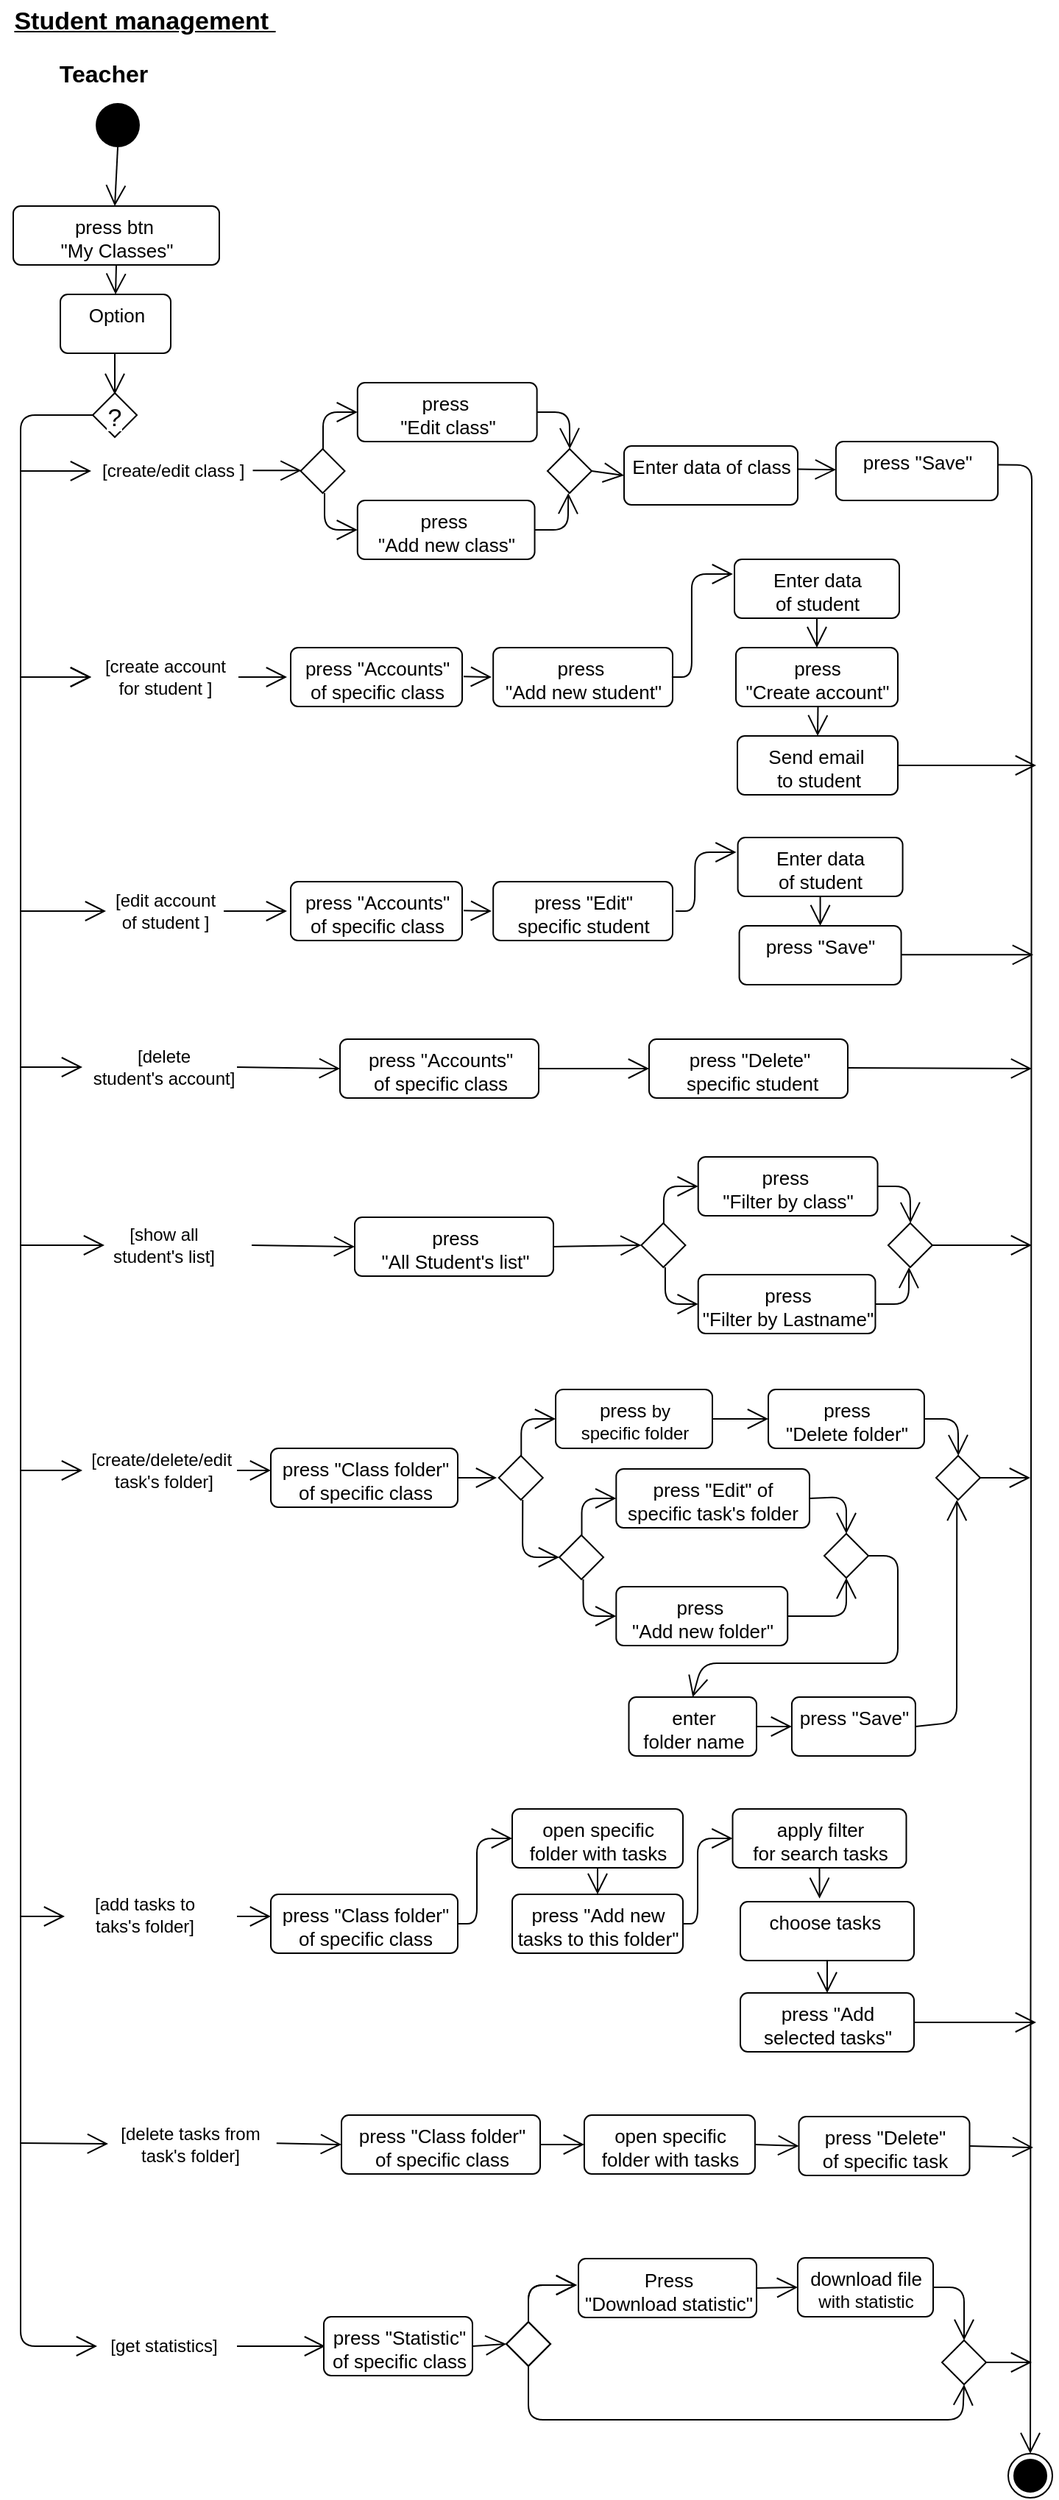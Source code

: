 <mxfile version="13.9.9" type="device"><diagram id="vsIgPHXi0XzkKGGUzVSR" name="Page-1"><mxGraphModel dx="2114" dy="584" grid="1" gridSize="10" guides="1" tooltips="1" connect="1" arrows="1" fold="1" page="1" pageScale="1" pageWidth="850" pageHeight="1100" math="0" shadow="0"><root><mxCell id="0"/><mxCell id="1" parent="0"/><mxCell id="y05zA0hylT6nxcdaUbQ_-1" value="Student management&amp;nbsp;" style="text;html=1;align=center;verticalAlign=middle;resizable=0;points=[];autosize=1;fontSize=17;fontStyle=5" vertex="1" parent="1"><mxGeometry x="-11.04" y="1000" width="190" height="30" as="geometry"/></mxCell><mxCell id="y05zA0hylT6nxcdaUbQ_-2" value="" style="ellipse;fillColor=#000000;strokeColor=none;labelBackgroundColor=#FFFFFF;fontSize=17;" vertex="1" parent="1"><mxGeometry x="51" y="1070" width="30" height="30" as="geometry"/></mxCell><mxCell id="y05zA0hylT6nxcdaUbQ_-3" value="" style="endArrow=open;endFill=1;endSize=12;html=1;fontSize=17;" edge="1" parent="1" source="y05zA0hylT6nxcdaUbQ_-4"><mxGeometry width="160" relative="1" as="geometry"><mxPoint x="8" y="1460" as="sourcePoint"/><mxPoint x="181" y="1460" as="targetPoint"/></mxGeometry></mxCell><mxCell id="y05zA0hylT6nxcdaUbQ_-4" value="[create account&lt;br&gt;&amp;nbsp;for student ]&amp;nbsp;" style="text;html=1;align=center;verticalAlign=middle;resizable=0;points=[];autosize=1;" vertex="1" parent="1"><mxGeometry x="48" y="1445" width="100" height="30" as="geometry"/></mxCell><mxCell id="y05zA0hylT6nxcdaUbQ_-5" value="" style="endArrow=open;endFill=1;endSize=12;html=1;fontSize=17;" edge="1" parent="1" target="y05zA0hylT6nxcdaUbQ_-4"><mxGeometry width="160" relative="1" as="geometry"><mxPoint x="8" y="1460" as="sourcePoint"/><mxPoint x="208" y="1460" as="targetPoint"/></mxGeometry></mxCell><mxCell id="y05zA0hylT6nxcdaUbQ_-6" value="" style="endArrow=open;endFill=1;endSize=12;html=1;fontSize=17;" edge="1" parent="1"><mxGeometry width="160" relative="1" as="geometry"><mxPoint y="1460" as="sourcePoint"/><mxPoint x="48" y="1460" as="targetPoint"/></mxGeometry></mxCell><mxCell id="y05zA0hylT6nxcdaUbQ_-7" value="" style="endArrow=open;endFill=1;endSize=12;html=1;fontSize=17;entryX=0;entryY=0.5;entryDx=0;entryDy=0;" edge="1" parent="1" target="y05zA0hylT6nxcdaUbQ_-15"><mxGeometry width="160" relative="1" as="geometry"><mxPoint x="147" y="1725" as="sourcePoint"/><mxPoint x="207" y="1725" as="targetPoint"/></mxGeometry></mxCell><mxCell id="y05zA0hylT6nxcdaUbQ_-8" value="" style="endArrow=open;endFill=1;endSize=12;html=1;fontSize=17;" edge="1" parent="1" target="y05zA0hylT6nxcdaUbQ_-9"><mxGeometry width="160" relative="1" as="geometry"><mxPoint y="1725" as="sourcePoint"/><mxPoint x="207" y="1725" as="targetPoint"/></mxGeometry></mxCell><mxCell id="y05zA0hylT6nxcdaUbQ_-9" value="[delete &lt;br&gt;student's account]" style="text;html=1;align=center;verticalAlign=middle;resizable=0;points=[];autosize=1;" vertex="1" parent="1"><mxGeometry x="42" y="1710" width="110" height="30" as="geometry"/></mxCell><mxCell id="y05zA0hylT6nxcdaUbQ_-10" value="" style="endArrow=open;endFill=1;endSize=12;html=1;fontSize=17;" edge="1" parent="1" target="y05zA0hylT6nxcdaUbQ_-11"><mxGeometry width="160" relative="1" as="geometry"><mxPoint y="1846" as="sourcePoint"/><mxPoint x="207" y="1846" as="targetPoint"/></mxGeometry></mxCell><mxCell id="y05zA0hylT6nxcdaUbQ_-11" value="[show all &lt;br&gt;student's list]" style="text;html=1;align=center;verticalAlign=middle;resizable=0;points=[];autosize=1;" vertex="1" parent="1"><mxGeometry x="57" y="1831" width="80" height="30" as="geometry"/></mxCell><mxCell id="y05zA0hylT6nxcdaUbQ_-12" value="&lt;span style=&quot;font-size: 13px&quot;&gt;press &quot;Delete&quot;&lt;br&gt;&amp;nbsp;specific student&lt;br&gt;&lt;/span&gt;" style="html=1;align=center;verticalAlign=top;rounded=1;absoluteArcSize=1;arcSize=10;dashed=0;" vertex="1" parent="1"><mxGeometry x="427" y="1706" width="135" height="40" as="geometry"/></mxCell><mxCell id="y05zA0hylT6nxcdaUbQ_-13" value="&lt;span style=&quot;font-size: 13px&quot;&gt;Send email&amp;nbsp;&lt;br&gt;to student&lt;br&gt;&lt;/span&gt;" style="html=1;align=center;verticalAlign=top;rounded=1;absoluteArcSize=1;arcSize=10;dashed=0;" vertex="1" parent="1"><mxGeometry x="487" y="1500" width="109" height="40" as="geometry"/></mxCell><mxCell id="y05zA0hylT6nxcdaUbQ_-14" value="" style="endArrow=open;endFill=1;endSize=12;html=1;fontSize=17;exitX=0.5;exitY=1;exitDx=0;exitDy=0;entryX=0.5;entryY=0;entryDx=0;entryDy=0;" edge="1" parent="1" target="y05zA0hylT6nxcdaUbQ_-13"><mxGeometry width="160" relative="1" as="geometry"><mxPoint x="542.0" y="1460" as="sourcePoint"/><mxPoint x="505.96" y="1430" as="targetPoint"/></mxGeometry></mxCell><mxCell id="y05zA0hylT6nxcdaUbQ_-15" value="&lt;span style=&quot;font-size: 13px&quot;&gt;press &quot;Accounts&quot;&lt;/span&gt;&lt;br style=&quot;font-size: 13px&quot;&gt;&lt;span style=&quot;font-size: 13px&quot;&gt;of specific class&lt;/span&gt;&lt;span style=&quot;font-size: 13px&quot;&gt;&lt;br&gt;&lt;/span&gt;" style="html=1;align=center;verticalAlign=top;rounded=1;absoluteArcSize=1;arcSize=10;dashed=0;" vertex="1" parent="1"><mxGeometry x="217" y="1706" width="135" height="40" as="geometry"/></mxCell><mxCell id="y05zA0hylT6nxcdaUbQ_-16" value="" style="endArrow=open;endFill=1;endSize=12;html=1;fontSize=17;exitX=1;exitY=0.5;exitDx=0;exitDy=0;entryX=0;entryY=0.5;entryDx=0;entryDy=0;" edge="1" parent="1" source="y05zA0hylT6nxcdaUbQ_-15" target="y05zA0hylT6nxcdaUbQ_-12"><mxGeometry width="160" relative="1" as="geometry"><mxPoint x="137" y="1641" as="sourcePoint"/><mxPoint x="297" y="1641" as="targetPoint"/></mxGeometry></mxCell><mxCell id="y05zA0hylT6nxcdaUbQ_-17" value="" style="endArrow=open;endFill=1;endSize=12;html=1;fontSize=17;" edge="1" parent="1"><mxGeometry width="160" relative="1" as="geometry"><mxPoint x="147" y="2302" as="sourcePoint"/><mxPoint x="170" y="2302" as="targetPoint"/></mxGeometry></mxCell><mxCell id="y05zA0hylT6nxcdaUbQ_-18" value="" style="endArrow=open;endFill=1;endSize=12;html=1;fontSize=17;" edge="1" parent="1"><mxGeometry width="160" relative="1" as="geometry"><mxPoint y="2302" as="sourcePoint"/><mxPoint x="30" y="2302" as="targetPoint"/></mxGeometry></mxCell><mxCell id="y05zA0hylT6nxcdaUbQ_-19" value="[add tasks to &lt;br&gt;taks's folder]" style="text;html=1;align=center;verticalAlign=middle;resizable=0;points=[];autosize=1;" vertex="1" parent="1"><mxGeometry x="44" y="2286" width="80" height="30" as="geometry"/></mxCell><mxCell id="y05zA0hylT6nxcdaUbQ_-20" value="" style="endArrow=open;endFill=1;endSize=12;html=1;fontSize=17;" edge="1" parent="1"><mxGeometry width="160" relative="1" as="geometry"><mxPoint x="147" y="2594" as="sourcePoint"/><mxPoint x="207" y="2594" as="targetPoint"/></mxGeometry></mxCell><mxCell id="y05zA0hylT6nxcdaUbQ_-21" value="" style="endArrow=open;endFill=1;endSize=12;html=1;fontSize=17;exitX=0;exitY=0.5;exitDx=0;exitDy=0;" edge="1" parent="1" source="y05zA0hylT6nxcdaUbQ_-46" target="y05zA0hylT6nxcdaUbQ_-22"><mxGeometry width="160" relative="1" as="geometry"><mxPoint x="7" y="2535" as="sourcePoint"/><mxPoint x="207" y="2535" as="targetPoint"/><Array as="points"><mxPoint y="1282"/><mxPoint y="2594"/></Array></mxGeometry></mxCell><mxCell id="y05zA0hylT6nxcdaUbQ_-22" value="[get statistics]" style="text;html=1;align=center;verticalAlign=middle;resizable=0;points=[];autosize=1;" vertex="1" parent="1"><mxGeometry x="52" y="2584" width="90" height="20" as="geometry"/></mxCell><mxCell id="y05zA0hylT6nxcdaUbQ_-23" value="&lt;span style=&quot;font-size: 13px&quot;&gt;press &quot;Class folder&quot;&lt;br&gt;of specific class&lt;br&gt;&lt;/span&gt;" style="html=1;align=center;verticalAlign=top;rounded=1;absoluteArcSize=1;arcSize=10;dashed=0;" vertex="1" parent="1"><mxGeometry x="170" y="2287" width="127" height="40" as="geometry"/></mxCell><mxCell id="y05zA0hylT6nxcdaUbQ_-24" value="&lt;span style=&quot;font-size: 13px&quot;&gt;open specific &lt;br&gt;folder with tasks&lt;br&gt;&lt;/span&gt;" style="html=1;align=center;verticalAlign=top;rounded=1;absoluteArcSize=1;arcSize=10;dashed=0;" vertex="1" parent="1"><mxGeometry x="334" y="2229" width="116" height="40" as="geometry"/></mxCell><mxCell id="y05zA0hylT6nxcdaUbQ_-25" value="" style="endArrow=open;endFill=1;endSize=12;html=1;fontSize=17;exitX=1;exitY=0.5;exitDx=0;exitDy=0;entryX=0;entryY=0.5;entryDx=0;entryDy=0;" edge="1" parent="1" source="y05zA0hylT6nxcdaUbQ_-23" target="y05zA0hylT6nxcdaUbQ_-24"><mxGeometry width="160" relative="1" as="geometry"><mxPoint x="306" y="2301.58" as="sourcePoint"/><mxPoint x="347" y="2302" as="targetPoint"/><Array as="points"><mxPoint x="310" y="2307"/><mxPoint x="310" y="2249"/></Array></mxGeometry></mxCell><mxCell id="y05zA0hylT6nxcdaUbQ_-26" value="&lt;span style=&quot;font-size: 13px&quot;&gt;press &quot;Add new&lt;br&gt;tasks to this folder&quot;&lt;br&gt;&lt;/span&gt;" style="html=1;align=center;verticalAlign=top;rounded=1;absoluteArcSize=1;arcSize=10;dashed=0;" vertex="1" parent="1"><mxGeometry x="334" y="2287" width="116" height="40" as="geometry"/></mxCell><mxCell id="y05zA0hylT6nxcdaUbQ_-27" value="" style="endArrow=open;endFill=1;endSize=12;html=1;fontSize=17;exitX=0.5;exitY=1;exitDx=0;exitDy=0;" edge="1" parent="1" source="y05zA0hylT6nxcdaUbQ_-24" target="y05zA0hylT6nxcdaUbQ_-26"><mxGeometry width="160" relative="1" as="geometry"><mxPoint x="451.0" y="2301.58" as="sourcePoint"/><mxPoint x="492" y="2302" as="targetPoint"/></mxGeometry></mxCell><mxCell id="y05zA0hylT6nxcdaUbQ_-28" value="" style="rhombus;labelBackgroundColor=#FFFFFF;strokeWidth=1;fillColor=none;fontSize=17;" vertex="1" parent="1"><mxGeometry x="626" y="2590" width="30" height="30" as="geometry"/></mxCell><mxCell id="y05zA0hylT6nxcdaUbQ_-29" value="" style="endArrow=open;endFill=1;endSize=12;html=1;fontSize=17;exitX=1;exitY=0.5;exitDx=0;exitDy=0;entryX=0.5;entryY=0;entryDx=0;entryDy=0;" edge="1" parent="1" source="y05zA0hylT6nxcdaUbQ_-117" target="y05zA0hylT6nxcdaUbQ_-28"><mxGeometry width="160" relative="1" as="geometry"><mxPoint x="591" y="2565" as="sourcePoint"/><mxPoint x="456" y="2565" as="targetPoint"/><Array as="points"><mxPoint x="641" y="2554"/></Array></mxGeometry></mxCell><mxCell id="y05zA0hylT6nxcdaUbQ_-30" value="" style="endArrow=open;endFill=1;endSize=12;html=1;fontSize=17;exitX=0.5;exitY=1;exitDx=0;exitDy=0;entryX=0.5;entryY=1;entryDx=0;entryDy=0;" edge="1" parent="1" target="y05zA0hylT6nxcdaUbQ_-28"><mxGeometry width="160" relative="1" as="geometry"><mxPoint x="345" y="2607.5" as="sourcePoint"/><mxPoint x="380" y="2632.5" as="targetPoint"/><Array as="points"><mxPoint x="345" y="2644"/><mxPoint x="640" y="2644"/></Array></mxGeometry></mxCell><mxCell id="y05zA0hylT6nxcdaUbQ_-31" value="" style="endArrow=open;endFill=1;endSize=12;html=1;fontSize=17;exitX=0.5;exitY=0;exitDx=0;exitDy=0;entryX=0;entryY=0.5;entryDx=0;entryDy=0;" edge="1" parent="1" source="y05zA0hylT6nxcdaUbQ_-32"><mxGeometry width="160" relative="1" as="geometry"><mxPoint x="218" y="2552.5" as="sourcePoint"/><mxPoint x="378" y="2552.5" as="targetPoint"/><Array as="points"><mxPoint x="345" y="2552.5"/></Array></mxGeometry></mxCell><mxCell id="y05zA0hylT6nxcdaUbQ_-32" value="" style="rhombus;labelBackgroundColor=#FFFFFF;strokeWidth=1;fillColor=none;fontSize=17;" vertex="1" parent="1"><mxGeometry x="330" y="2577.5" width="30" height="30" as="geometry"/></mxCell><mxCell id="y05zA0hylT6nxcdaUbQ_-33" value="&lt;span style=&quot;font-size: 13px&quot;&gt;Press &lt;br&gt;&quot;Download statistic&quot;&lt;/span&gt;" style="html=1;align=center;verticalAlign=top;rounded=1;absoluteArcSize=1;arcSize=10;dashed=0;" vertex="1" parent="1"><mxGeometry x="379" y="2534.5" width="121" height="40" as="geometry"/></mxCell><mxCell id="y05zA0hylT6nxcdaUbQ_-34" value="&lt;span style=&quot;font-size: 13px&quot;&gt;press &quot;Statistic&quot;&lt;/span&gt;&lt;br style=&quot;font-size: 13px&quot;&gt;&lt;span style=&quot;font-size: 13px&quot;&gt;of specific class&lt;/span&gt;&lt;span style=&quot;font-size: 13px&quot;&gt;&lt;br&gt;&lt;/span&gt;" style="html=1;align=center;verticalAlign=top;rounded=1;absoluteArcSize=1;arcSize=10;dashed=0;" vertex="1" parent="1"><mxGeometry x="206" y="2574" width="101" height="40" as="geometry"/></mxCell><mxCell id="y05zA0hylT6nxcdaUbQ_-35" value="" style="endArrow=open;endFill=1;endSize=12;html=1;fontSize=17;exitX=0.997;exitY=0.394;exitDx=0;exitDy=0;exitPerimeter=0;" edge="1" parent="1" source="y05zA0hylT6nxcdaUbQ_-119" target="y05zA0hylT6nxcdaUbQ_-40"><mxGeometry width="160" relative="1" as="geometry"><mxPoint x="438" y="1520" as="sourcePoint"/><mxPoint x="688" y="2070" as="targetPoint"/><Array as="points"><mxPoint x="687" y="1316"/></Array></mxGeometry></mxCell><mxCell id="y05zA0hylT6nxcdaUbQ_-36" value="" style="endArrow=open;endFill=1;endSize=12;html=1;fontSize=17;" edge="1" parent="1"><mxGeometry width="160" relative="1" as="geometry"><mxPoint x="562" y="1725.5" as="sourcePoint"/><mxPoint x="687" y="1726" as="targetPoint"/></mxGeometry></mxCell><mxCell id="y05zA0hylT6nxcdaUbQ_-37" value="" style="endArrow=open;endFill=1;endSize=12;html=1;fontSize=17;exitX=1;exitY=0.5;exitDx=0;exitDy=0;" edge="1" parent="1" source="y05zA0hylT6nxcdaUbQ_-79"><mxGeometry width="160" relative="1" as="geometry"><mxPoint x="577" y="1846" as="sourcePoint"/><mxPoint x="687" y="1846" as="targetPoint"/></mxGeometry></mxCell><mxCell id="y05zA0hylT6nxcdaUbQ_-38" value="" style="endArrow=open;endFill=1;endSize=12;html=1;fontSize=17;exitX=0.5;exitY=1;exitDx=0;exitDy=0;entryX=0.5;entryY=0;entryDx=0;entryDy=0;" edge="1" parent="1" source="y05zA0hylT6nxcdaUbQ_-42" target="y05zA0hylT6nxcdaUbQ_-105"><mxGeometry width="160" relative="1" as="geometry"><mxPoint x="602" y="2364.71" as="sourcePoint"/><mxPoint x="691" y="2370" as="targetPoint"/></mxGeometry></mxCell><mxCell id="y05zA0hylT6nxcdaUbQ_-39" value="" style="endArrow=open;endFill=1;endSize=12;html=1;fontSize=17;exitX=1;exitY=0.5;exitDx=0;exitDy=0;" edge="1" parent="1" source="y05zA0hylT6nxcdaUbQ_-28"><mxGeometry width="160" relative="1" as="geometry"><mxPoint x="650" y="2605" as="sourcePoint"/><mxPoint x="687" y="2605" as="targetPoint"/></mxGeometry></mxCell><mxCell id="y05zA0hylT6nxcdaUbQ_-40" value="" style="ellipse;html=1;shape=endState;fillColor=#000000;strokeColor=#000000;" vertex="1" parent="1"><mxGeometry x="671" y="2667" width="30" height="30" as="geometry"/></mxCell><mxCell id="y05zA0hylT6nxcdaUbQ_-41" value="Teacher" style="text;html=1;align=center;verticalAlign=middle;resizable=0;points=[];autosize=1;fontSize=16;fontStyle=1" vertex="1" parent="1"><mxGeometry x="15.71" y="1040" width="80" height="20" as="geometry"/></mxCell><mxCell id="y05zA0hylT6nxcdaUbQ_-42" value="&lt;span style=&quot;font-size: 13px&quot;&gt;choose tasks&amp;nbsp;&lt;br&gt;&lt;/span&gt;" style="html=1;align=center;verticalAlign=top;rounded=1;absoluteArcSize=1;arcSize=10;dashed=0;" vertex="1" parent="1"><mxGeometry x="489" y="2292" width="118" height="40" as="geometry"/></mxCell><mxCell id="y05zA0hylT6nxcdaUbQ_-43" value="" style="endArrow=open;endFill=1;endSize=12;html=1;fontSize=17;exitX=1;exitY=0.5;exitDx=0;exitDy=0;entryX=0;entryY=0.5;entryDx=0;entryDy=0;" edge="1" parent="1" source="y05zA0hylT6nxcdaUbQ_-26" target="y05zA0hylT6nxcdaUbQ_-138"><mxGeometry width="160" relative="1" as="geometry"><mxPoint x="597" y="2301.71" as="sourcePoint"/><mxPoint x="687" y="2302.0" as="targetPoint"/><Array as="points"><mxPoint x="460" y="2307"/><mxPoint x="460" y="2249"/></Array></mxGeometry></mxCell><mxCell id="y05zA0hylT6nxcdaUbQ_-44" value="" style="rhombus;labelBackgroundColor=#FFFFFF;strokeWidth=1;fillColor=none;fontSize=17;" vertex="1" parent="1"><mxGeometry x="330" y="2577.5" width="30" height="30" as="geometry"/></mxCell><mxCell id="y05zA0hylT6nxcdaUbQ_-45" value="" style="endArrow=open;endFill=1;endSize=12;html=1;fontSize=17;exitX=0.5;exitY=0;exitDx=0;exitDy=0;entryX=0;entryY=0.5;entryDx=0;entryDy=0;" edge="1" parent="1" source="y05zA0hylT6nxcdaUbQ_-44"><mxGeometry width="160" relative="1" as="geometry"><mxPoint x="218" y="2552.5" as="sourcePoint"/><mxPoint x="378" y="2552.5" as="targetPoint"/><Array as="points"><mxPoint x="345" y="2552.5"/></Array></mxGeometry></mxCell><mxCell id="y05zA0hylT6nxcdaUbQ_-46" value="?" style="rhombus;labelBackgroundColor=#FFFFFF;strokeWidth=1;fillColor=none;fontSize=17;" vertex="1" parent="1"><mxGeometry x="49" y="1267" width="30" height="30" as="geometry"/></mxCell><mxCell id="y05zA0hylT6nxcdaUbQ_-47" value="&lt;span style=&quot;font-size: 13px&quot;&gt;Option&lt;/span&gt;" style="html=1;align=center;verticalAlign=top;rounded=1;absoluteArcSize=1;arcSize=10;dashed=0;" vertex="1" parent="1"><mxGeometry x="27" y="1200" width="75" height="40" as="geometry"/></mxCell><mxCell id="y05zA0hylT6nxcdaUbQ_-48" value="" style="endArrow=open;endFill=1;endSize=12;html=1;fontSize=17;exitX=0.5;exitY=1;exitDx=0;exitDy=0;" edge="1" parent="1"><mxGeometry width="160" relative="1" as="geometry"><mxPoint x="66" y="1100" as="sourcePoint"/><mxPoint x="64" y="1140" as="targetPoint"/></mxGeometry></mxCell><mxCell id="y05zA0hylT6nxcdaUbQ_-49" value="" style="endArrow=open;endFill=1;endSize=12;html=1;fontSize=17;" edge="1" parent="1"><mxGeometry width="160" relative="1" as="geometry"><mxPoint x="64" y="1240" as="sourcePoint"/><mxPoint x="64" y="1268" as="targetPoint"/></mxGeometry></mxCell><mxCell id="y05zA0hylT6nxcdaUbQ_-50" value="&lt;span style=&quot;font-size: 13px&quot;&gt;press btn&amp;nbsp;&lt;br&gt;&quot;My Classes&quot;&lt;br&gt;&lt;/span&gt;" style="html=1;align=center;verticalAlign=top;rounded=1;absoluteArcSize=1;arcSize=10;dashed=0;" vertex="1" parent="1"><mxGeometry x="-5" y="1140" width="140" height="40" as="geometry"/></mxCell><mxCell id="y05zA0hylT6nxcdaUbQ_-51" value="" style="endArrow=open;endFill=1;endSize=12;html=1;fontSize=17;exitX=0.5;exitY=1;exitDx=0;exitDy=0;entryX=0.5;entryY=0;entryDx=0;entryDy=0;" edge="1" parent="1" source="y05zA0hylT6nxcdaUbQ_-50" target="y05zA0hylT6nxcdaUbQ_-47"><mxGeometry width="160" relative="1" as="geometry"><mxPoint x="74" y="1250" as="sourcePoint"/><mxPoint x="74" y="1278" as="targetPoint"/></mxGeometry></mxCell><mxCell id="y05zA0hylT6nxcdaUbQ_-52" value="" style="endArrow=open;endFill=1;endSize=12;html=1;fontSize=17;" edge="1" parent="1"><mxGeometry width="160" relative="1" as="geometry"><mxPoint y="1320" as="sourcePoint"/><mxPoint x="48" y="1320" as="targetPoint"/></mxGeometry></mxCell><mxCell id="y05zA0hylT6nxcdaUbQ_-53" value="[create/edit class ]&amp;nbsp;" style="text;html=1;align=center;verticalAlign=middle;resizable=0;points=[];autosize=1;" vertex="1" parent="1"><mxGeometry x="44.75" y="1310" width="120" height="20" as="geometry"/></mxCell><mxCell id="y05zA0hylT6nxcdaUbQ_-54" value="" style="endArrow=open;endFill=1;endSize=12;html=1;fontSize=17;" edge="1" parent="1"><mxGeometry width="160" relative="1" as="geometry"><mxPoint x="157.75" y="1319.66" as="sourcePoint"/><mxPoint x="190.75" y="1319.66" as="targetPoint"/></mxGeometry></mxCell><mxCell id="y05zA0hylT6nxcdaUbQ_-55" value="&lt;span style=&quot;font-size: 13px&quot;&gt;Enter data of class&lt;/span&gt;" style="html=1;align=center;verticalAlign=top;rounded=1;absoluteArcSize=1;arcSize=10;dashed=0;" vertex="1" parent="1"><mxGeometry x="410" y="1303" width="118" height="40" as="geometry"/></mxCell><mxCell id="y05zA0hylT6nxcdaUbQ_-56" value="" style="endArrow=open;endFill=1;endSize=12;html=1;fontSize=17;entryX=0;entryY=0.5;entryDx=0;entryDy=0;exitX=1;exitY=0.5;exitDx=0;exitDy=0;" edge="1" parent="1" source="y05zA0hylT6nxcdaUbQ_-121" target="y05zA0hylT6nxcdaUbQ_-55"><mxGeometry width="160" relative="1" as="geometry"><mxPoint x="360" y="1360" as="sourcePoint"/><mxPoint x="343" y="1319.66" as="targetPoint"/></mxGeometry></mxCell><mxCell id="y05zA0hylT6nxcdaUbQ_-57" value="&lt;span style=&quot;font-size: 13px&quot;&gt;press &quot;Accounts&quot;&lt;br&gt;of specific class&lt;br&gt;&lt;/span&gt;" style="html=1;align=center;verticalAlign=top;rounded=1;absoluteArcSize=1;arcSize=10;dashed=0;" vertex="1" parent="1"><mxGeometry x="183.5" y="1440" width="116.5" height="40" as="geometry"/></mxCell><mxCell id="y05zA0hylT6nxcdaUbQ_-58" value="" style="endArrow=open;endFill=1;endSize=12;html=1;fontSize=17;" edge="1" parent="1"><mxGeometry width="160" relative="1" as="geometry"><mxPoint x="301" y="1459.66" as="sourcePoint"/><mxPoint x="320" y="1460" as="targetPoint"/></mxGeometry></mxCell><mxCell id="y05zA0hylT6nxcdaUbQ_-59" value="" style="endArrow=open;endFill=1;endSize=12;html=1;fontSize=17;exitX=1;exitY=0.5;exitDx=0;exitDy=0;" edge="1" parent="1" source="y05zA0hylT6nxcdaUbQ_-13"><mxGeometry width="160" relative="1" as="geometry"><mxPoint x="971.5" y="1230" as="sourcePoint"/><mxPoint x="690" y="1520" as="targetPoint"/></mxGeometry></mxCell><mxCell id="y05zA0hylT6nxcdaUbQ_-60" value="&lt;span style=&quot;font-size: 13px&quot;&gt;press&amp;nbsp;&lt;/span&gt;&lt;br style=&quot;font-size: 13px&quot;&gt;&lt;span style=&quot;font-size: 13px&quot;&gt;&quot;Add new student&quot;&lt;/span&gt;" style="html=1;align=center;verticalAlign=top;rounded=1;absoluteArcSize=1;arcSize=10;dashed=0;" vertex="1" parent="1"><mxGeometry x="321.09" y="1440" width="121.91" height="40" as="geometry"/></mxCell><mxCell id="y05zA0hylT6nxcdaUbQ_-61" value="&lt;span style=&quot;font-size: 13px&quot;&gt;Enter data &lt;br&gt;of student&lt;/span&gt;" style="html=1;align=center;verticalAlign=top;rounded=1;absoluteArcSize=1;arcSize=10;dashed=0;" vertex="1" parent="1"><mxGeometry x="485" y="1380" width="112" height="40" as="geometry"/></mxCell><mxCell id="y05zA0hylT6nxcdaUbQ_-62" value="&lt;span style=&quot;font-size: 13px&quot;&gt;press &lt;br&gt;&quot;Create account&quot;&lt;/span&gt;" style="html=1;align=center;verticalAlign=top;rounded=1;absoluteArcSize=1;arcSize=10;dashed=0;" vertex="1" parent="1"><mxGeometry x="486" y="1440" width="110" height="40" as="geometry"/></mxCell><mxCell id="y05zA0hylT6nxcdaUbQ_-63" value="" style="endArrow=open;endFill=1;endSize=12;html=1;fontSize=17;entryX=0;entryY=0.5;entryDx=0;entryDy=0;exitX=1;exitY=0.5;exitDx=0;exitDy=0;" edge="1" parent="1"><mxGeometry width="160" relative="1" as="geometry"><mxPoint x="442.46" y="1460" as="sourcePoint"/><mxPoint x="483.96" y="1390" as="targetPoint"/><Array as="points"><mxPoint x="455.96" y="1460"/><mxPoint x="455.96" y="1390"/></Array></mxGeometry></mxCell><mxCell id="y05zA0hylT6nxcdaUbQ_-64" value="" style="endArrow=open;endFill=1;endSize=12;html=1;fontSize=17;exitX=0.5;exitY=1;exitDx=0;exitDy=0;" edge="1" parent="1" source="y05zA0hylT6nxcdaUbQ_-61" target="y05zA0hylT6nxcdaUbQ_-62"><mxGeometry width="160" relative="1" as="geometry"><mxPoint x="1057.25" y="1380" as="sourcePoint"/><mxPoint x="1057.85" y="1410" as="targetPoint"/></mxGeometry></mxCell><mxCell id="y05zA0hylT6nxcdaUbQ_-65" value="" style="endArrow=open;endFill=1;endSize=12;html=1;fontSize=17;" edge="1" parent="1" source="y05zA0hylT6nxcdaUbQ_-66"><mxGeometry width="160" relative="1" as="geometry"><mxPoint x="8" y="1619" as="sourcePoint"/><mxPoint x="181" y="1619" as="targetPoint"/></mxGeometry></mxCell><mxCell id="y05zA0hylT6nxcdaUbQ_-66" value="[edit account&lt;br&gt;&amp;nbsp;of student ]&amp;nbsp;" style="text;html=1;align=center;verticalAlign=middle;resizable=0;points=[];autosize=1;" vertex="1" parent="1"><mxGeometry x="58" y="1604" width="80" height="30" as="geometry"/></mxCell><mxCell id="y05zA0hylT6nxcdaUbQ_-67" value="" style="endArrow=open;endFill=1;endSize=12;html=1;fontSize=17;" edge="1" parent="1" target="y05zA0hylT6nxcdaUbQ_-66"><mxGeometry width="160" relative="1" as="geometry"><mxPoint y="1619" as="sourcePoint"/><mxPoint x="208" y="1619" as="targetPoint"/></mxGeometry></mxCell><mxCell id="y05zA0hylT6nxcdaUbQ_-68" value="&lt;span style=&quot;font-size: 13px&quot;&gt;press &quot;Accounts&quot;&lt;br&gt;of specific class&lt;br&gt;&lt;/span&gt;" style="html=1;align=center;verticalAlign=top;rounded=1;absoluteArcSize=1;arcSize=10;dashed=0;" vertex="1" parent="1"><mxGeometry x="183.5" y="1599" width="116.5" height="40" as="geometry"/></mxCell><mxCell id="y05zA0hylT6nxcdaUbQ_-69" value="" style="endArrow=open;endFill=1;endSize=12;html=1;fontSize=17;" edge="1" parent="1"><mxGeometry width="160" relative="1" as="geometry"><mxPoint x="301" y="1618.66" as="sourcePoint"/><mxPoint x="320" y="1619" as="targetPoint"/></mxGeometry></mxCell><mxCell id="y05zA0hylT6nxcdaUbQ_-70" value="" style="endArrow=open;endFill=1;endSize=12;html=1;fontSize=17;exitX=1;exitY=0.5;exitDx=0;exitDy=0;" edge="1" parent="1"><mxGeometry width="160" relative="1" as="geometry"><mxPoint x="594" y="1648.66" as="sourcePoint"/><mxPoint x="688" y="1648.66" as="targetPoint"/></mxGeometry></mxCell><mxCell id="y05zA0hylT6nxcdaUbQ_-71" value="&lt;span style=&quot;font-size: 13px&quot;&gt;press &quot;Edit&quot;&lt;/span&gt;&lt;br style=&quot;font-size: 13px&quot;&gt;&lt;span style=&quot;font-size: 13px&quot;&gt;specific student&lt;/span&gt;" style="html=1;align=center;verticalAlign=top;rounded=1;absoluteArcSize=1;arcSize=10;dashed=0;" vertex="1" parent="1"><mxGeometry x="321.09" y="1599" width="121.91" height="40" as="geometry"/></mxCell><mxCell id="y05zA0hylT6nxcdaUbQ_-72" value="&lt;span style=&quot;font-size: 13px&quot;&gt;Enter data &lt;br&gt;of student&lt;/span&gt;" style="html=1;align=center;verticalAlign=top;rounded=1;absoluteArcSize=1;arcSize=10;dashed=0;" vertex="1" parent="1"><mxGeometry x="487.29" y="1569" width="112" height="40" as="geometry"/></mxCell><mxCell id="y05zA0hylT6nxcdaUbQ_-73" value="&lt;span style=&quot;font-size: 13px&quot;&gt;press &quot;Save&quot;&lt;/span&gt;" style="html=1;align=center;verticalAlign=top;rounded=1;absoluteArcSize=1;arcSize=10;dashed=0;" vertex="1" parent="1"><mxGeometry x="488.29" y="1629" width="110" height="40" as="geometry"/></mxCell><mxCell id="y05zA0hylT6nxcdaUbQ_-74" value="" style="endArrow=open;endFill=1;endSize=12;html=1;fontSize=17;entryX=0;entryY=0.5;entryDx=0;entryDy=0;" edge="1" parent="1"><mxGeometry width="160" relative="1" as="geometry"><mxPoint x="445" y="1619" as="sourcePoint"/><mxPoint x="486.25" y="1579" as="targetPoint"/><Array as="points"><mxPoint x="458" y="1619"/><mxPoint x="458.25" y="1579"/></Array></mxGeometry></mxCell><mxCell id="y05zA0hylT6nxcdaUbQ_-75" value="" style="endArrow=open;endFill=1;endSize=12;html=1;fontSize=17;exitX=0.5;exitY=1;exitDx=0;exitDy=0;" edge="1" parent="1" source="y05zA0hylT6nxcdaUbQ_-72" target="y05zA0hylT6nxcdaUbQ_-73"><mxGeometry width="160" relative="1" as="geometry"><mxPoint x="1059.54" y="1569" as="sourcePoint"/><mxPoint x="1060.14" y="1599" as="targetPoint"/></mxGeometry></mxCell><mxCell id="y05zA0hylT6nxcdaUbQ_-76" value="" style="endArrow=open;endFill=1;endSize=12;html=1;fontSize=17;entryX=0;entryY=0.5;entryDx=0;entryDy=0;" edge="1" parent="1" target="y05zA0hylT6nxcdaUbQ_-77"><mxGeometry width="160" relative="1" as="geometry"><mxPoint x="157" y="1846" as="sourcePoint"/><mxPoint x="217" y="1846" as="targetPoint"/></mxGeometry></mxCell><mxCell id="y05zA0hylT6nxcdaUbQ_-77" value="&lt;span style=&quot;font-size: 13px&quot;&gt;press &lt;br&gt;&quot;All Student's list&quot;&lt;/span&gt;&lt;br style=&quot;font-size: 13px&quot;&gt;&lt;span style=&quot;font-size: 13px&quot;&gt;&lt;br&gt;&lt;/span&gt;" style="html=1;align=center;verticalAlign=top;rounded=1;absoluteArcSize=1;arcSize=10;dashed=0;" vertex="1" parent="1"><mxGeometry x="227" y="1827" width="135" height="40" as="geometry"/></mxCell><mxCell id="y05zA0hylT6nxcdaUbQ_-78" value="" style="endArrow=open;endFill=1;endSize=12;html=1;fontSize=17;exitX=1;exitY=0.5;exitDx=0;exitDy=0;entryX=0;entryY=0.5;entryDx=0;entryDy=0;" edge="1" parent="1" source="y05zA0hylT6nxcdaUbQ_-77" target="y05zA0hylT6nxcdaUbQ_-85"><mxGeometry width="160" relative="1" as="geometry"><mxPoint x="147" y="1762" as="sourcePoint"/><mxPoint x="390" y="1847" as="targetPoint"/></mxGeometry></mxCell><mxCell id="y05zA0hylT6nxcdaUbQ_-79" value="" style="rhombus;labelBackgroundColor=#FFFFFF;strokeWidth=1;fillColor=none;fontSize=17;" vertex="1" parent="1"><mxGeometry x="589.46" y="1831" width="30" height="30" as="geometry"/></mxCell><mxCell id="y05zA0hylT6nxcdaUbQ_-80" value="" style="endArrow=open;endFill=1;endSize=12;html=1;fontSize=17;exitX=1;exitY=0.5;exitDx=0;exitDy=0;entryX=0.5;entryY=0;entryDx=0;entryDy=0;" edge="1" parent="1"><mxGeometry width="160" relative="1" as="geometry"><mxPoint x="579.33" y="1806" as="sourcePoint"/><mxPoint x="604.58" y="1831" as="targetPoint"/><Array as="points"><mxPoint x="604.33" y="1806"/></Array></mxGeometry></mxCell><mxCell id="y05zA0hylT6nxcdaUbQ_-81" value="" style="endArrow=open;endFill=1;endSize=12;html=1;fontSize=17;exitX=1;exitY=0.5;exitDx=0;exitDy=0;entryX=0.5;entryY=1;entryDx=0;entryDy=0;" edge="1" parent="1"><mxGeometry width="160" relative="1" as="geometry"><mxPoint x="580.33" y="1886" as="sourcePoint"/><mxPoint x="603.58" y="1861" as="targetPoint"/><Array as="points"><mxPoint x="603.33" y="1886"/></Array></mxGeometry></mxCell><mxCell id="y05zA0hylT6nxcdaUbQ_-82" value="" style="endArrow=open;endFill=1;endSize=12;html=1;fontSize=17;exitX=0.5;exitY=1;exitDx=0;exitDy=0;entryX=0;entryY=0.5;entryDx=0;entryDy=0;" edge="1" parent="1" target="y05zA0hylT6nxcdaUbQ_-83"><mxGeometry width="160" relative="1" as="geometry"><mxPoint x="437.96" y="1861" as="sourcePoint"/><mxPoint x="462.96" y="1806" as="targetPoint"/><Array as="points"><mxPoint x="437.96" y="1886"/></Array></mxGeometry></mxCell><mxCell id="y05zA0hylT6nxcdaUbQ_-83" value="&lt;span style=&quot;font-size: 13px&quot;&gt;press&lt;br&gt;&quot;Filter by Lastname&quot;&lt;br&gt;&lt;/span&gt;" style="html=1;align=center;verticalAlign=top;rounded=1;absoluteArcSize=1;arcSize=10;dashed=0;" vertex="1" parent="1"><mxGeometry x="460.36" y="1866" width="120.37" height="40" as="geometry"/></mxCell><mxCell id="y05zA0hylT6nxcdaUbQ_-84" value="" style="endArrow=open;endFill=1;endSize=12;html=1;fontSize=17;exitX=0.5;exitY=0;exitDx=0;exitDy=0;entryX=0;entryY=0.5;entryDx=0;entryDy=0;" edge="1" parent="1" target="y05zA0hylT6nxcdaUbQ_-86"><mxGeometry width="160" relative="1" as="geometry"><mxPoint x="436.96" y="1831" as="sourcePoint"/><mxPoint x="469.96" y="1806" as="targetPoint"/><Array as="points"><mxPoint x="436.96" y="1806"/></Array></mxGeometry></mxCell><mxCell id="y05zA0hylT6nxcdaUbQ_-85" value="" style="rhombus;labelBackgroundColor=#FFFFFF;strokeWidth=1;fillColor=none;fontSize=17;" vertex="1" parent="1"><mxGeometry x="421.71" y="1831" width="30" height="30" as="geometry"/></mxCell><mxCell id="y05zA0hylT6nxcdaUbQ_-86" value="&lt;span style=&quot;font-size: 13px&quot;&gt;press&amp;nbsp;&lt;/span&gt;&lt;br style=&quot;font-size: 13px&quot;&gt;&lt;span style=&quot;font-size: 13px&quot;&gt;&quot;Filter by class&quot;&lt;/span&gt;" style="html=1;align=center;verticalAlign=top;rounded=1;absoluteArcSize=1;arcSize=10;dashed=0;" vertex="1" parent="1"><mxGeometry x="460.36" y="1786" width="121.91" height="40" as="geometry"/></mxCell><mxCell id="y05zA0hylT6nxcdaUbQ_-87" value="" style="endArrow=open;endFill=1;endSize=12;html=1;fontSize=17;" edge="1" parent="1"><mxGeometry width="160" relative="1" as="geometry"><mxPoint x="147" y="1999" as="sourcePoint"/><mxPoint x="170" y="1999" as="targetPoint"/></mxGeometry></mxCell><mxCell id="y05zA0hylT6nxcdaUbQ_-88" value="" style="endArrow=open;endFill=1;endSize=12;html=1;fontSize=17;" edge="1" parent="1" target="y05zA0hylT6nxcdaUbQ_-89"><mxGeometry width="160" relative="1" as="geometry"><mxPoint y="1999" as="sourcePoint"/><mxPoint x="207" y="1999" as="targetPoint"/></mxGeometry></mxCell><mxCell id="y05zA0hylT6nxcdaUbQ_-89" value="[create/delete/edit&amp;nbsp;&lt;br&gt;task's folder]" style="text;html=1;align=center;verticalAlign=middle;resizable=0;points=[];autosize=1;" vertex="1" parent="1"><mxGeometry x="42" y="1984" width="110" height="30" as="geometry"/></mxCell><mxCell id="y05zA0hylT6nxcdaUbQ_-90" value="&lt;span style=&quot;font-size: 13px&quot;&gt;press &quot;Class folder&quot;&lt;br&gt;of specific class&lt;br&gt;&lt;/span&gt;" style="html=1;align=center;verticalAlign=top;rounded=1;absoluteArcSize=1;arcSize=10;dashed=0;" vertex="1" parent="1"><mxGeometry x="170" y="1984" width="127" height="40" as="geometry"/></mxCell><mxCell id="y05zA0hylT6nxcdaUbQ_-91" value="" style="endArrow=open;endFill=1;endSize=12;html=1;fontSize=17;exitX=1;exitY=0.5;exitDx=0;exitDy=0;" edge="1" parent="1" source="y05zA0hylT6nxcdaUbQ_-90"><mxGeometry width="160" relative="1" as="geometry"><mxPoint x="306" y="1998.58" as="sourcePoint"/><mxPoint x="323.5" y="2004" as="targetPoint"/></mxGeometry></mxCell><mxCell id="y05zA0hylT6nxcdaUbQ_-92" value="" style="endArrow=open;endFill=1;endSize=12;html=1;fontSize=17;" edge="1" parent="1"><mxGeometry width="160" relative="1" as="geometry"><mxPoint x="652" y="2004" as="sourcePoint"/><mxPoint x="686" y="2004" as="targetPoint"/></mxGeometry></mxCell><mxCell id="y05zA0hylT6nxcdaUbQ_-93" value="" style="rhombus;labelBackgroundColor=#FFFFFF;strokeWidth=1;fillColor=none;fontSize=17;" vertex="1" parent="1"><mxGeometry x="622.0" y="1989" width="30" height="30" as="geometry"/></mxCell><mxCell id="y05zA0hylT6nxcdaUbQ_-94" value="" style="endArrow=open;endFill=1;endSize=12;html=1;fontSize=17;exitX=1;exitY=0.5;exitDx=0;exitDy=0;entryX=0.5;entryY=0;entryDx=0;entryDy=0;" edge="1" parent="1"><mxGeometry width="160" relative="1" as="geometry"><mxPoint x="611.87" y="1964" as="sourcePoint"/><mxPoint x="637.12" y="1989" as="targetPoint"/><Array as="points"><mxPoint x="636.87" y="1964"/></Array></mxGeometry></mxCell><mxCell id="y05zA0hylT6nxcdaUbQ_-95" value="" style="endArrow=open;endFill=1;endSize=12;html=1;fontSize=17;entryX=0.5;entryY=1;entryDx=0;entryDy=0;exitX=1;exitY=0.5;exitDx=0;exitDy=0;" edge="1" parent="1" source="y05zA0hylT6nxcdaUbQ_-103"><mxGeometry width="160" relative="1" as="geometry"><mxPoint x="636" y="2170" as="sourcePoint"/><mxPoint x="636.12" y="2019" as="targetPoint"/><Array as="points"><mxPoint x="636" y="2170"/></Array></mxGeometry></mxCell><mxCell id="y05zA0hylT6nxcdaUbQ_-96" value="" style="endArrow=open;endFill=1;endSize=12;html=1;fontSize=17;exitX=0.5;exitY=1;exitDx=0;exitDy=0;entryX=0;entryY=0.5;entryDx=0;entryDy=0;" edge="1" parent="1" target="y05zA0hylT6nxcdaUbQ_-132"><mxGeometry width="160" relative="1" as="geometry"><mxPoint x="341.13" y="2019" as="sourcePoint"/><mxPoint x="363.53" y="2044" as="targetPoint"/><Array as="points"><mxPoint x="341" y="2058"/></Array></mxGeometry></mxCell><mxCell id="y05zA0hylT6nxcdaUbQ_-97" value="" style="endArrow=open;endFill=1;endSize=12;html=1;fontSize=17;exitX=0.5;exitY=0;exitDx=0;exitDy=0;entryX=0;entryY=0.5;entryDx=0;entryDy=0;" edge="1" parent="1" target="y05zA0hylT6nxcdaUbQ_-99"><mxGeometry width="160" relative="1" as="geometry"><mxPoint x="340.13" y="1989" as="sourcePoint"/><mxPoint x="373.13" y="1964" as="targetPoint"/><Array as="points"><mxPoint x="340.13" y="1964"/></Array></mxGeometry></mxCell><mxCell id="y05zA0hylT6nxcdaUbQ_-98" value="" style="rhombus;labelBackgroundColor=#FFFFFF;strokeWidth=1;fillColor=none;fontSize=17;" vertex="1" parent="1"><mxGeometry x="324.88" y="1989" width="30" height="30" as="geometry"/></mxCell><mxCell id="y05zA0hylT6nxcdaUbQ_-99" value="&lt;span style=&quot;font-size: 13px&quot;&gt;press&amp;nbsp;&lt;/span&gt;by &lt;br&gt;specific folder" style="html=1;align=center;verticalAlign=top;rounded=1;absoluteArcSize=1;arcSize=10;dashed=0;" vertex="1" parent="1"><mxGeometry x="363.53" y="1944" width="106.47" height="40" as="geometry"/></mxCell><mxCell id="y05zA0hylT6nxcdaUbQ_-100" value="" style="endArrow=open;endFill=1;endSize=12;html=1;fontSize=17;entryX=0.5;entryY=0;entryDx=0;entryDy=0;exitX=1;exitY=0.5;exitDx=0;exitDy=0;" edge="1" parent="1" source="y05zA0hylT6nxcdaUbQ_-134" target="y05zA0hylT6nxcdaUbQ_-137"><mxGeometry width="160" relative="1" as="geometry"><mxPoint x="388.16" y="2148" as="sourcePoint"/><mxPoint x="339.87" y="1986" as="targetPoint"/><Array as="points"><mxPoint x="596" y="2057"/><mxPoint x="596" y="2130"/><mxPoint x="463" y="2130"/></Array></mxGeometry></mxCell><mxCell id="y05zA0hylT6nxcdaUbQ_-101" value="&lt;span style=&quot;font-size: 13px&quot;&gt;press&lt;br&gt;&quot;Delete folder&quot;&lt;br&gt;&lt;/span&gt;" style="html=1;align=center;verticalAlign=top;rounded=1;absoluteArcSize=1;arcSize=10;dashed=0;" vertex="1" parent="1"><mxGeometry x="508.01" y="1944" width="105.95" height="40" as="geometry"/></mxCell><mxCell id="y05zA0hylT6nxcdaUbQ_-102" value="" style="endArrow=open;endFill=1;endSize=12;html=1;fontSize=17;exitX=1;exitY=0.5;exitDx=0;exitDy=0;entryX=0;entryY=0.5;entryDx=0;entryDy=0;" edge="1" parent="1" source="y05zA0hylT6nxcdaUbQ_-99" target="y05zA0hylT6nxcdaUbQ_-101"><mxGeometry width="160" relative="1" as="geometry"><mxPoint x="480" y="1974" as="sourcePoint"/><mxPoint x="441.71" y="1892" as="targetPoint"/></mxGeometry></mxCell><mxCell id="y05zA0hylT6nxcdaUbQ_-103" value="&lt;span style=&quot;font-size: 13px&quot;&gt;press &quot;Save&quot;&lt;br&gt;&lt;/span&gt;" style="html=1;align=center;verticalAlign=top;rounded=1;absoluteArcSize=1;arcSize=10;dashed=0;" vertex="1" parent="1"><mxGeometry x="523.96" y="2153" width="84" height="40" as="geometry"/></mxCell><mxCell id="y05zA0hylT6nxcdaUbQ_-104" value="" style="endArrow=open;endFill=1;endSize=12;html=1;fontSize=17;exitX=1;exitY=0.5;exitDx=0;exitDy=0;entryX=0;entryY=0.5;entryDx=0;entryDy=0;" edge="1" parent="1" source="y05zA0hylT6nxcdaUbQ_-137" target="y05zA0hylT6nxcdaUbQ_-103"><mxGeometry width="160" relative="1" as="geometry"><mxPoint x="398.16" y="2088" as="sourcePoint"/><mxPoint x="438.16" y="2088" as="targetPoint"/></mxGeometry></mxCell><mxCell id="y05zA0hylT6nxcdaUbQ_-105" value="&lt;span style=&quot;font-size: 13px&quot;&gt;press &quot;Add&lt;br&gt;selected tasks&quot;&lt;br&gt;&lt;/span&gt;" style="html=1;align=center;verticalAlign=top;rounded=1;absoluteArcSize=1;arcSize=10;dashed=0;" vertex="1" parent="1"><mxGeometry x="489" y="2354" width="118" height="40" as="geometry"/></mxCell><mxCell id="y05zA0hylT6nxcdaUbQ_-106" value="" style="endArrow=open;endFill=1;endSize=12;html=1;fontSize=17;exitX=1;exitY=0.5;exitDx=0;exitDy=0;" edge="1" parent="1" source="y05zA0hylT6nxcdaUbQ_-105"><mxGeometry width="160" relative="1" as="geometry"><mxPoint x="662" y="2098" as="sourcePoint"/><mxPoint x="690" y="2374" as="targetPoint"/></mxGeometry></mxCell><mxCell id="y05zA0hylT6nxcdaUbQ_-107" value="" style="endArrow=open;endFill=1;endSize=12;html=1;fontSize=17;entryX=0;entryY=0.5;entryDx=0;entryDy=0;exitX=1.04;exitY=0.472;exitDx=0;exitDy=0;exitPerimeter=0;" edge="1" parent="1" source="y05zA0hylT6nxcdaUbQ_-109" target="y05zA0hylT6nxcdaUbQ_-110"><mxGeometry width="160" relative="1" as="geometry"><mxPoint x="148" y="2456" as="sourcePoint"/><mxPoint x="208" y="2456" as="targetPoint"/></mxGeometry></mxCell><mxCell id="y05zA0hylT6nxcdaUbQ_-108" value="" style="endArrow=open;endFill=1;endSize=12;html=1;fontSize=17;" edge="1" parent="1" target="y05zA0hylT6nxcdaUbQ_-109"><mxGeometry width="160" relative="1" as="geometry"><mxPoint y="2456" as="sourcePoint"/><mxPoint x="208" y="2456" as="targetPoint"/></mxGeometry></mxCell><mxCell id="y05zA0hylT6nxcdaUbQ_-109" value="[delete tasks from &lt;br&gt;task's folder]" style="text;html=1;align=center;verticalAlign=middle;resizable=0;points=[];autosize=1;" vertex="1" parent="1"><mxGeometry x="59.5" y="2442" width="110" height="30" as="geometry"/></mxCell><mxCell id="y05zA0hylT6nxcdaUbQ_-110" value="&lt;span style=&quot;font-size: 13px&quot;&gt;press &quot;Class folder&quot;&lt;/span&gt;&lt;br style=&quot;font-size: 13px&quot;&gt;&lt;span style=&quot;font-size: 13px&quot;&gt;of specific class&lt;/span&gt;&lt;span style=&quot;font-size: 13px&quot;&gt;&lt;br&gt;&lt;/span&gt;" style="html=1;align=center;verticalAlign=top;rounded=1;absoluteArcSize=1;arcSize=10;dashed=0;" vertex="1" parent="1"><mxGeometry x="218" y="2437" width="135" height="40" as="geometry"/></mxCell><mxCell id="y05zA0hylT6nxcdaUbQ_-111" value="" style="endArrow=open;endFill=1;endSize=12;html=1;fontSize=17;exitX=1;exitY=0.5;exitDx=0;exitDy=0;" edge="1" parent="1" source="y05zA0hylT6nxcdaUbQ_-114"><mxGeometry width="160" relative="1" as="geometry"><mxPoint x="644.75" y="2455" as="sourcePoint"/><mxPoint x="688" y="2459" as="targetPoint"/></mxGeometry></mxCell><mxCell id="y05zA0hylT6nxcdaUbQ_-112" value="&lt;span style=&quot;font-size: 13px&quot;&gt;open specific &lt;br&gt;folder with tasks&lt;br&gt;&lt;/span&gt;" style="html=1;align=center;verticalAlign=top;rounded=1;absoluteArcSize=1;arcSize=10;dashed=0;" vertex="1" parent="1"><mxGeometry x="382.96" y="2437" width="116" height="40" as="geometry"/></mxCell><mxCell id="y05zA0hylT6nxcdaUbQ_-113" value="" style="endArrow=open;endFill=1;endSize=12;html=1;fontSize=17;exitX=1;exitY=0.5;exitDx=0;exitDy=0;entryX=0;entryY=0.5;entryDx=0;entryDy=0;" edge="1" parent="1" target="y05zA0hylT6nxcdaUbQ_-112"><mxGeometry width="160" relative="1" as="geometry"><mxPoint x="353.0" y="2457" as="sourcePoint"/><mxPoint x="403" y="2452" as="targetPoint"/><Array as="points"><mxPoint x="366" y="2457"/></Array></mxGeometry></mxCell><mxCell id="y05zA0hylT6nxcdaUbQ_-114" value="&lt;span style=&quot;font-size: 13px&quot;&gt;press &quot;Delete&quot; &lt;br&gt;of specific task&lt;br&gt;&lt;/span&gt;" style="html=1;align=center;verticalAlign=top;rounded=1;absoluteArcSize=1;arcSize=10;dashed=0;" vertex="1" parent="1"><mxGeometry x="528.75" y="2438" width="116" height="40" as="geometry"/></mxCell><mxCell id="y05zA0hylT6nxcdaUbQ_-115" value="" style="endArrow=open;endFill=1;endSize=12;html=1;fontSize=17;exitX=1;exitY=0.5;exitDx=0;exitDy=0;entryX=0;entryY=0.5;entryDx=0;entryDy=0;" edge="1" parent="1" source="y05zA0hylT6nxcdaUbQ_-112" target="y05zA0hylT6nxcdaUbQ_-114"><mxGeometry width="160" relative="1" as="geometry"><mxPoint x="507.0" y="2451.58" as="sourcePoint"/><mxPoint x="548" y="2452" as="targetPoint"/></mxGeometry></mxCell><mxCell id="y05zA0hylT6nxcdaUbQ_-116" value="" style="endArrow=open;endFill=1;endSize=12;html=1;fontSize=17;entryX=0;entryY=0.5;entryDx=0;entryDy=0;exitX=1;exitY=0.5;exitDx=0;exitDy=0;" edge="1" parent="1" source="y05zA0hylT6nxcdaUbQ_-34" target="y05zA0hylT6nxcdaUbQ_-44"><mxGeometry width="160" relative="1" as="geometry"><mxPoint x="205.5" y="2486.16" as="sourcePoint"/><mxPoint x="228" y="2487" as="targetPoint"/></mxGeometry></mxCell><mxCell id="y05zA0hylT6nxcdaUbQ_-117" value="&lt;span style=&quot;font-size: 13px&quot;&gt;download file&lt;br&gt;&lt;/span&gt;with statistic" style="html=1;align=center;verticalAlign=top;rounded=1;absoluteArcSize=1;arcSize=10;dashed=0;" vertex="1" parent="1"><mxGeometry x="527.96" y="2534" width="92.04" height="40" as="geometry"/></mxCell><mxCell id="y05zA0hylT6nxcdaUbQ_-118" value="" style="endArrow=open;endFill=1;endSize=12;html=1;fontSize=17;exitX=1;exitY=0.5;exitDx=0;exitDy=0;" edge="1" parent="1" source="y05zA0hylT6nxcdaUbQ_-33"><mxGeometry width="160" relative="1" as="geometry"><mxPoint x="205.5" y="2486.16" as="sourcePoint"/><mxPoint x="528" y="2554" as="targetPoint"/></mxGeometry></mxCell><mxCell id="y05zA0hylT6nxcdaUbQ_-119" value="&lt;span style=&quot;font-size: 13px&quot;&gt;press &quot;Save&quot;&lt;/span&gt;" style="html=1;align=center;verticalAlign=top;rounded=1;absoluteArcSize=1;arcSize=10;dashed=0;" vertex="1" parent="1"><mxGeometry x="553.96" y="1300" width="110" height="40" as="geometry"/></mxCell><mxCell id="y05zA0hylT6nxcdaUbQ_-120" value="" style="endArrow=open;endFill=1;endSize=12;html=1;fontSize=17;exitX=0.997;exitY=0.394;exitDx=0;exitDy=0;exitPerimeter=0;" edge="1" parent="1" source="y05zA0hylT6nxcdaUbQ_-55" target="y05zA0hylT6nxcdaUbQ_-119"><mxGeometry width="160" relative="1" as="geometry"><mxPoint x="477.595" y="1315.76" as="sourcePoint"/><mxPoint x="686.011" y="2609.0" as="targetPoint"/><Array as="points"/></mxGeometry></mxCell><mxCell id="y05zA0hylT6nxcdaUbQ_-121" value="" style="rhombus;labelBackgroundColor=#FFFFFF;strokeWidth=1;fillColor=none;fontSize=17;" vertex="1" parent="1"><mxGeometry x="358.0" y="1305" width="30" height="30" as="geometry"/></mxCell><mxCell id="y05zA0hylT6nxcdaUbQ_-122" value="" style="endArrow=open;endFill=1;endSize=12;html=1;fontSize=17;exitX=1;exitY=0.5;exitDx=0;exitDy=0;entryX=0.5;entryY=0;entryDx=0;entryDy=0;" edge="1" parent="1"><mxGeometry width="160" relative="1" as="geometry"><mxPoint x="347.87" y="1280" as="sourcePoint"/><mxPoint x="373.12" y="1305" as="targetPoint"/><Array as="points"><mxPoint x="372.87" y="1280"/></Array></mxGeometry></mxCell><mxCell id="y05zA0hylT6nxcdaUbQ_-123" value="" style="endArrow=open;endFill=1;endSize=12;html=1;fontSize=17;exitX=1;exitY=0.5;exitDx=0;exitDy=0;entryX=0.5;entryY=1;entryDx=0;entryDy=0;" edge="1" parent="1"><mxGeometry width="160" relative="1" as="geometry"><mxPoint x="348.87" y="1360" as="sourcePoint"/><mxPoint x="372.12" y="1335" as="targetPoint"/><Array as="points"><mxPoint x="371.87" y="1360"/></Array></mxGeometry></mxCell><mxCell id="y05zA0hylT6nxcdaUbQ_-124" value="" style="endArrow=open;endFill=1;endSize=12;html=1;fontSize=17;exitX=0.5;exitY=1;exitDx=0;exitDy=0;entryX=0;entryY=0.5;entryDx=0;entryDy=0;" edge="1" parent="1" target="y05zA0hylT6nxcdaUbQ_-125"><mxGeometry width="160" relative="1" as="geometry"><mxPoint x="206.5" y="1335" as="sourcePoint"/><mxPoint x="231.5" y="1280" as="targetPoint"/><Array as="points"><mxPoint x="206.5" y="1360"/></Array></mxGeometry></mxCell><mxCell id="y05zA0hylT6nxcdaUbQ_-125" value="&lt;span style=&quot;font-size: 13px&quot;&gt;press&amp;nbsp;&lt;/span&gt;&lt;br style=&quot;font-size: 13px&quot;&gt;&lt;span style=&quot;font-size: 13px&quot;&gt;&quot;Add new class&quot;&lt;/span&gt;&lt;span style=&quot;font-size: 13px&quot;&gt;&lt;br&gt;&lt;/span&gt;" style="html=1;align=center;verticalAlign=top;rounded=1;absoluteArcSize=1;arcSize=10;dashed=0;" vertex="1" parent="1"><mxGeometry x="228.9" y="1340" width="120.37" height="40" as="geometry"/></mxCell><mxCell id="y05zA0hylT6nxcdaUbQ_-126" value="" style="endArrow=open;endFill=1;endSize=12;html=1;fontSize=17;exitX=0.5;exitY=0;exitDx=0;exitDy=0;entryX=0;entryY=0.5;entryDx=0;entryDy=0;" edge="1" parent="1" target="y05zA0hylT6nxcdaUbQ_-128"><mxGeometry width="160" relative="1" as="geometry"><mxPoint x="205.5" y="1305" as="sourcePoint"/><mxPoint x="238.5" y="1280" as="targetPoint"/><Array as="points"><mxPoint x="205.5" y="1280"/></Array></mxGeometry></mxCell><mxCell id="y05zA0hylT6nxcdaUbQ_-127" value="" style="rhombus;labelBackgroundColor=#FFFFFF;strokeWidth=1;fillColor=none;fontSize=17;" vertex="1" parent="1"><mxGeometry x="190.25" y="1305" width="30" height="30" as="geometry"/></mxCell><mxCell id="y05zA0hylT6nxcdaUbQ_-128" value="&lt;span style=&quot;font-size: 13px&quot;&gt;press&amp;nbsp;&lt;/span&gt;&lt;br style=&quot;font-size: 13px&quot;&gt;&lt;span style=&quot;font-size: 13px&quot;&gt;&quot;Edit class&quot;&lt;/span&gt;" style="html=1;align=center;verticalAlign=top;rounded=1;absoluteArcSize=1;arcSize=10;dashed=0;" vertex="1" parent="1"><mxGeometry x="228.9" y="1260" width="121.91" height="40" as="geometry"/></mxCell><mxCell id="y05zA0hylT6nxcdaUbQ_-129" value="" style="endArrow=open;endFill=1;endSize=12;html=1;fontSize=17;exitX=0.5;exitY=1;exitDx=0;exitDy=0;entryX=0;entryY=0.5;entryDx=0;entryDy=0;" edge="1" parent="1" target="y05zA0hylT6nxcdaUbQ_-130"><mxGeometry width="160" relative="1" as="geometry"><mxPoint x="382.25" y="2073" as="sourcePoint"/><mxPoint x="407.25" y="2018" as="targetPoint"/><Array as="points"><mxPoint x="382.25" y="2098"/></Array></mxGeometry></mxCell><mxCell id="y05zA0hylT6nxcdaUbQ_-130" value="&lt;span style=&quot;font-size: 13px&quot;&gt;press&amp;nbsp;&lt;br&gt;&quot;Add new folder&quot;&lt;br&gt;&lt;/span&gt;" style="html=1;align=center;verticalAlign=top;rounded=1;absoluteArcSize=1;arcSize=10;dashed=0;" vertex="1" parent="1"><mxGeometry x="404.65" y="2078" width="116.47" height="40" as="geometry"/></mxCell><mxCell id="y05zA0hylT6nxcdaUbQ_-131" value="" style="endArrow=open;endFill=1;endSize=12;html=1;fontSize=17;exitX=0.5;exitY=0;exitDx=0;exitDy=0;entryX=0;entryY=0.5;entryDx=0;entryDy=0;" edge="1" parent="1" target="y05zA0hylT6nxcdaUbQ_-133"><mxGeometry width="160" relative="1" as="geometry"><mxPoint x="381.25" y="2043" as="sourcePoint"/><mxPoint x="414.25" y="2018" as="targetPoint"/><Array as="points"><mxPoint x="381.25" y="2018"/></Array></mxGeometry></mxCell><mxCell id="y05zA0hylT6nxcdaUbQ_-132" value="" style="rhombus;labelBackgroundColor=#FFFFFF;strokeWidth=1;fillColor=none;fontSize=17;" vertex="1" parent="1"><mxGeometry x="366" y="2043" width="30" height="30" as="geometry"/></mxCell><mxCell id="y05zA0hylT6nxcdaUbQ_-133" value="&lt;span style=&quot;font-size: 13px&quot;&gt;press &quot;Edit&quot; of &lt;br&gt;specific task's folder&lt;/span&gt;" style="html=1;align=center;verticalAlign=top;rounded=1;absoluteArcSize=1;arcSize=10;dashed=0;" vertex="1" parent="1"><mxGeometry x="404.65" y="1998" width="131.35" height="40" as="geometry"/></mxCell><mxCell id="y05zA0hylT6nxcdaUbQ_-134" value="" style="rhombus;labelBackgroundColor=#FFFFFF;strokeWidth=1;fillColor=none;fontSize=17;" vertex="1" parent="1"><mxGeometry x="546.0" y="2042" width="30" height="30" as="geometry"/></mxCell><mxCell id="y05zA0hylT6nxcdaUbQ_-135" value="" style="endArrow=open;endFill=1;endSize=12;html=1;fontSize=17;exitX=1;exitY=0.5;exitDx=0;exitDy=0;entryX=0.5;entryY=0;entryDx=0;entryDy=0;" edge="1" parent="1" source="y05zA0hylT6nxcdaUbQ_-133" target="y05zA0hylT6nxcdaUbQ_-134"><mxGeometry width="160" relative="1" as="geometry"><mxPoint x="546" y="2017" as="sourcePoint"/><mxPoint x="571.25" y="2042" as="targetPoint"/><Array as="points"><mxPoint x="561" y="2017"/></Array></mxGeometry></mxCell><mxCell id="y05zA0hylT6nxcdaUbQ_-136" value="" style="endArrow=open;endFill=1;endSize=12;html=1;fontSize=17;exitX=1;exitY=0.5;exitDx=0;exitDy=0;entryX=0.5;entryY=1;entryDx=0;entryDy=0;" edge="1" parent="1" source="y05zA0hylT6nxcdaUbQ_-130" target="y05zA0hylT6nxcdaUbQ_-134"><mxGeometry width="160" relative="1" as="geometry"><mxPoint x="547.09" y="2158" as="sourcePoint"/><mxPoint x="570.25" y="2072" as="targetPoint"/><Array as="points"><mxPoint x="561" y="2098"/></Array></mxGeometry></mxCell><mxCell id="y05zA0hylT6nxcdaUbQ_-137" value="&lt;span style=&quot;font-size: 13px&quot;&gt;enter &lt;br&gt;folder name&lt;br&gt;&lt;/span&gt;" style="html=1;align=center;verticalAlign=top;rounded=1;absoluteArcSize=1;arcSize=10;dashed=0;" vertex="1" parent="1"><mxGeometry x="413.25" y="2153" width="86.75" height="40" as="geometry"/></mxCell><mxCell id="y05zA0hylT6nxcdaUbQ_-138" value="&lt;span style=&quot;font-size: 13px&quot;&gt;apply filter &lt;br&gt;for search tasks&lt;br&gt;&lt;/span&gt;" style="html=1;align=center;verticalAlign=top;rounded=1;absoluteArcSize=1;arcSize=10;dashed=0;" vertex="1" parent="1"><mxGeometry x="483.75" y="2229" width="118" height="40" as="geometry"/></mxCell><mxCell id="y05zA0hylT6nxcdaUbQ_-139" value="" style="endArrow=open;endFill=1;endSize=12;html=1;fontSize=17;exitX=0.5;exitY=1;exitDx=0;exitDy=0;entryX=0.456;entryY=-0.054;entryDx=0;entryDy=0;entryPerimeter=0;" edge="1" parent="1" source="y05zA0hylT6nxcdaUbQ_-138" target="y05zA0hylT6nxcdaUbQ_-42"><mxGeometry width="160" relative="1" as="geometry"><mxPoint x="402" y="2279" as="sourcePoint"/><mxPoint x="402" y="2297" as="targetPoint"/></mxGeometry></mxCell></root></mxGraphModel></diagram></mxfile>